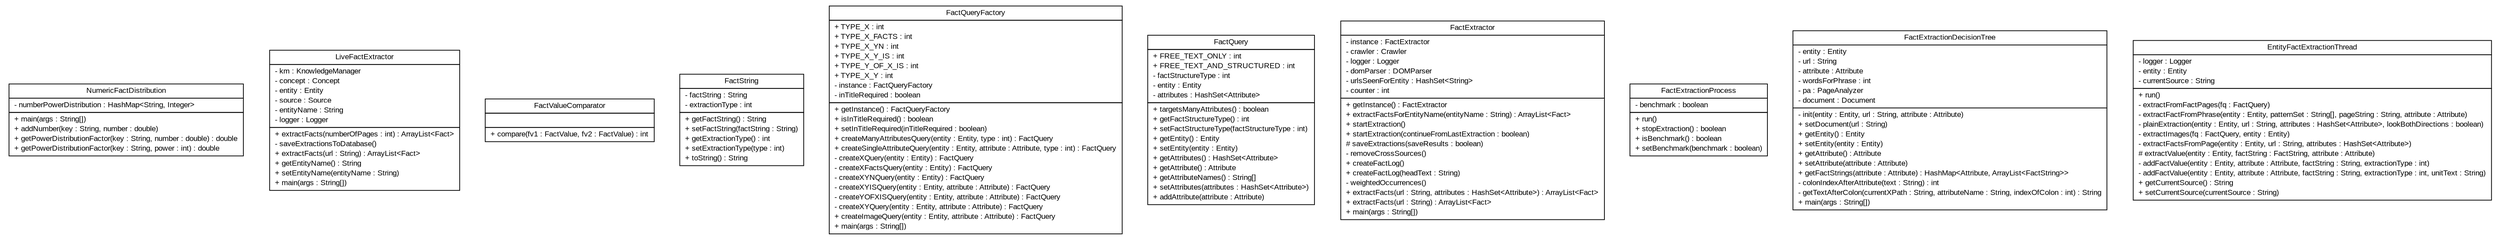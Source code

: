 #!/usr/local/bin/dot
#
# Class diagram 
# Generated by UMLGraph version 5.2 (http://www.umlgraph.org/)
#

digraph G {
	edge [fontname="arial",fontsize=10,labelfontname="arial",labelfontsize=10];
	node [fontname="arial",fontsize=10,shape=plaintext];
	nodesep=0.25;
	ranksep=0.5;
	// tud.iir.extraction.fact.NumericFactDistribution
	c2560 [label=<<table title="tud.iir.extraction.fact.NumericFactDistribution" border="0" cellborder="1" cellspacing="0" cellpadding="2" port="p" href="./NumericFactDistribution.html">
		<tr><td><table border="0" cellspacing="0" cellpadding="1">
<tr><td align="center" balign="center"> NumericFactDistribution </td></tr>
		</table></td></tr>
		<tr><td><table border="0" cellspacing="0" cellpadding="1">
<tr><td align="left" balign="left"> - numberPowerDistribution : HashMap&lt;String, Integer&gt; </td></tr>
		</table></td></tr>
		<tr><td><table border="0" cellspacing="0" cellpadding="1">
<tr><td align="left" balign="left"> + main(args : String[]) </td></tr>
<tr><td align="left" balign="left"> + addNumber(key : String, number : double) </td></tr>
<tr><td align="left" balign="left"> + getPowerDistributionFactor(key : String, number : double) : double </td></tr>
<tr><td align="left" balign="left"> + getPowerDistributionFactor(key : String, power : int) : double </td></tr>
		</table></td></tr>
		</table>>, fontname="arial", fontcolor="black", fontsize=10.0];
	// tud.iir.extraction.fact.LiveFactExtractor
	c2561 [label=<<table title="tud.iir.extraction.fact.LiveFactExtractor" border="0" cellborder="1" cellspacing="0" cellpadding="2" port="p" href="./LiveFactExtractor.html">
		<tr><td><table border="0" cellspacing="0" cellpadding="1">
<tr><td align="center" balign="center"> LiveFactExtractor </td></tr>
		</table></td></tr>
		<tr><td><table border="0" cellspacing="0" cellpadding="1">
<tr><td align="left" balign="left"> - km : KnowledgeManager </td></tr>
<tr><td align="left" balign="left"> - concept : Concept </td></tr>
<tr><td align="left" balign="left"> - entity : Entity </td></tr>
<tr><td align="left" balign="left"> - source : Source </td></tr>
<tr><td align="left" balign="left"> - entityName : String </td></tr>
<tr><td align="left" balign="left"> - logger : Logger </td></tr>
		</table></td></tr>
		<tr><td><table border="0" cellspacing="0" cellpadding="1">
<tr><td align="left" balign="left"> + extractFacts(numberOfPages : int) : ArrayList&lt;Fact&gt; </td></tr>
<tr><td align="left" balign="left"> - saveExtractionsToDatabase() </td></tr>
<tr><td align="left" balign="left"> + extractFacts(url : String) : ArrayList&lt;Fact&gt; </td></tr>
<tr><td align="left" balign="left"> + getEntityName() : String </td></tr>
<tr><td align="left" balign="left"> + setEntityName(entityName : String) </td></tr>
<tr><td align="left" balign="left"> + main(args : String[]) </td></tr>
		</table></td></tr>
		</table>>, fontname="arial", fontcolor="black", fontsize=10.0];
	// tud.iir.extraction.fact.FactValueComparator
	c2562 [label=<<table title="tud.iir.extraction.fact.FactValueComparator" border="0" cellborder="1" cellspacing="0" cellpadding="2" port="p" href="./FactValueComparator.html">
		<tr><td><table border="0" cellspacing="0" cellpadding="1">
<tr><td align="center" balign="center"> FactValueComparator </td></tr>
		</table></td></tr>
		<tr><td><table border="0" cellspacing="0" cellpadding="1">
<tr><td align="left" balign="left">  </td></tr>
		</table></td></tr>
		<tr><td><table border="0" cellspacing="0" cellpadding="1">
<tr><td align="left" balign="left"> + compare(fv1 : FactValue, fv2 : FactValue) : int </td></tr>
		</table></td></tr>
		</table>>, fontname="arial", fontcolor="black", fontsize=10.0];
	// tud.iir.extraction.fact.FactString
	c2563 [label=<<table title="tud.iir.extraction.fact.FactString" border="0" cellborder="1" cellspacing="0" cellpadding="2" port="p" href="./FactString.html">
		<tr><td><table border="0" cellspacing="0" cellpadding="1">
<tr><td align="center" balign="center"> FactString </td></tr>
		</table></td></tr>
		<tr><td><table border="0" cellspacing="0" cellpadding="1">
<tr><td align="left" balign="left"> - factString : String </td></tr>
<tr><td align="left" balign="left"> - extractionType : int </td></tr>
		</table></td></tr>
		<tr><td><table border="0" cellspacing="0" cellpadding="1">
<tr><td align="left" balign="left"> + getFactString() : String </td></tr>
<tr><td align="left" balign="left"> + setFactString(factString : String) </td></tr>
<tr><td align="left" balign="left"> + getExtractionType() : int </td></tr>
<tr><td align="left" balign="left"> + setExtractionType(type : int) </td></tr>
<tr><td align="left" balign="left"> + toString() : String </td></tr>
		</table></td></tr>
		</table>>, fontname="arial", fontcolor="black", fontsize=10.0];
	// tud.iir.extraction.fact.FactQueryFactory
	c2564 [label=<<table title="tud.iir.extraction.fact.FactQueryFactory" border="0" cellborder="1" cellspacing="0" cellpadding="2" port="p" href="./FactQueryFactory.html">
		<tr><td><table border="0" cellspacing="0" cellpadding="1">
<tr><td align="center" balign="center"> FactQueryFactory </td></tr>
		</table></td></tr>
		<tr><td><table border="0" cellspacing="0" cellpadding="1">
<tr><td align="left" balign="left"> + TYPE_X : int </td></tr>
<tr><td align="left" balign="left"> + TYPE_X_FACTS : int </td></tr>
<tr><td align="left" balign="left"> + TYPE_X_YN : int </td></tr>
<tr><td align="left" balign="left"> + TYPE_X_Y_IS : int </td></tr>
<tr><td align="left" balign="left"> + TYPE_Y_OF_X_IS : int </td></tr>
<tr><td align="left" balign="left"> + TYPE_X_Y : int </td></tr>
<tr><td align="left" balign="left"> - instance : FactQueryFactory </td></tr>
<tr><td align="left" balign="left"> - inTitleRequired : boolean </td></tr>
		</table></td></tr>
		<tr><td><table border="0" cellspacing="0" cellpadding="1">
<tr><td align="left" balign="left"> + getInstance() : FactQueryFactory </td></tr>
<tr><td align="left" balign="left"> + isInTitleRequired() : boolean </td></tr>
<tr><td align="left" balign="left"> + setInTitleRequired(inTitleRequired : boolean) </td></tr>
<tr><td align="left" balign="left"> + createManyAttributesQuery(entity : Entity, type : int) : FactQuery </td></tr>
<tr><td align="left" balign="left"> + createSingleAttributeQuery(entity : Entity, attribute : Attribute, type : int) : FactQuery </td></tr>
<tr><td align="left" balign="left"> - createXQuery(entity : Entity) : FactQuery </td></tr>
<tr><td align="left" balign="left"> - createXFactsQuery(entity : Entity) : FactQuery </td></tr>
<tr><td align="left" balign="left"> - createXYNQuery(entity : Entity) : FactQuery </td></tr>
<tr><td align="left" balign="left"> - createXYISQuery(entity : Entity, attribute : Attribute) : FactQuery </td></tr>
<tr><td align="left" balign="left"> - createYOFXISQuery(entity : Entity, attribute : Attribute) : FactQuery </td></tr>
<tr><td align="left" balign="left"> - createXYQuery(entity : Entity, attribute : Attribute) : FactQuery </td></tr>
<tr><td align="left" balign="left"> + createImageQuery(entity : Entity, attribute : Attribute) : FactQuery </td></tr>
<tr><td align="left" balign="left"> + main(args : String[]) </td></tr>
		</table></td></tr>
		</table>>, fontname="arial", fontcolor="black", fontsize=10.0];
	// tud.iir.extraction.fact.FactQuery
	c2565 [label=<<table title="tud.iir.extraction.fact.FactQuery" border="0" cellborder="1" cellspacing="0" cellpadding="2" port="p" href="./FactQuery.html">
		<tr><td><table border="0" cellspacing="0" cellpadding="1">
<tr><td align="center" balign="center"> FactQuery </td></tr>
		</table></td></tr>
		<tr><td><table border="0" cellspacing="0" cellpadding="1">
<tr><td align="left" balign="left"> + FREE_TEXT_ONLY : int </td></tr>
<tr><td align="left" balign="left"> + FREE_TEXT_AND_STRUCTURED : int </td></tr>
<tr><td align="left" balign="left"> - factStructureType : int </td></tr>
<tr><td align="left" balign="left"> - entity : Entity </td></tr>
<tr><td align="left" balign="left"> - attributes : HashSet&lt;Attribute&gt; </td></tr>
		</table></td></tr>
		<tr><td><table border="0" cellspacing="0" cellpadding="1">
<tr><td align="left" balign="left"> + targetsManyAttributes() : boolean </td></tr>
<tr><td align="left" balign="left"> + getFactStructureType() : int </td></tr>
<tr><td align="left" balign="left"> + setFactStructureType(factStructureType : int) </td></tr>
<tr><td align="left" balign="left"> + getEntity() : Entity </td></tr>
<tr><td align="left" balign="left"> + setEntity(entity : Entity) </td></tr>
<tr><td align="left" balign="left"> + getAttributes() : HashSet&lt;Attribute&gt; </td></tr>
<tr><td align="left" balign="left"> + getAttribute() : Attribute </td></tr>
<tr><td align="left" balign="left"> + getAttributeNames() : String[] </td></tr>
<tr><td align="left" balign="left"> + setAttributes(attributes : HashSet&lt;Attribute&gt;) </td></tr>
<tr><td align="left" balign="left"> + addAttribute(attribute : Attribute) </td></tr>
		</table></td></tr>
		</table>>, fontname="arial", fontcolor="black", fontsize=10.0];
	// tud.iir.extraction.fact.FactExtractor
	c2566 [label=<<table title="tud.iir.extraction.fact.FactExtractor" border="0" cellborder="1" cellspacing="0" cellpadding="2" port="p" href="./FactExtractor.html">
		<tr><td><table border="0" cellspacing="0" cellpadding="1">
<tr><td align="center" balign="center"> FactExtractor </td></tr>
		</table></td></tr>
		<tr><td><table border="0" cellspacing="0" cellpadding="1">
<tr><td align="left" balign="left"> - instance : FactExtractor </td></tr>
<tr><td align="left" balign="left"> - crawler : Crawler </td></tr>
<tr><td align="left" balign="left"> - logger : Logger </td></tr>
<tr><td align="left" balign="left"> - domParser : DOMParser </td></tr>
<tr><td align="left" balign="left"> - urlsSeenForEntity : HashSet&lt;String&gt; </td></tr>
<tr><td align="left" balign="left"> - counter : int </td></tr>
		</table></td></tr>
		<tr><td><table border="0" cellspacing="0" cellpadding="1">
<tr><td align="left" balign="left"> + getInstance() : FactExtractor </td></tr>
<tr><td align="left" balign="left"> + extractFactsForEntityName(entityName : String) : ArrayList&lt;Fact&gt; </td></tr>
<tr><td align="left" balign="left"> + startExtraction() </td></tr>
<tr><td align="left" balign="left"> + startExtraction(continueFromLastExtraction : boolean) </td></tr>
<tr><td align="left" balign="left"> # saveExtractions(saveResults : boolean) </td></tr>
<tr><td align="left" balign="left"> - removeCrossSources() </td></tr>
<tr><td align="left" balign="left"> + createFactLog() </td></tr>
<tr><td align="left" balign="left"> + createFactLog(headText : String) </td></tr>
<tr><td align="left" balign="left"> - weightedOccurrences() </td></tr>
<tr><td align="left" balign="left"> + extractFacts(url : String, attributes : HashSet&lt;Attribute&gt;) : ArrayList&lt;Fact&gt; </td></tr>
<tr><td align="left" balign="left"> + extractFacts(url : String) : ArrayList&lt;Fact&gt; </td></tr>
<tr><td align="left" balign="left"> + main(args : String[]) </td></tr>
		</table></td></tr>
		</table>>, fontname="arial", fontcolor="black", fontsize=10.0];
	// tud.iir.extraction.fact.FactExtractionProcess
	c2567 [label=<<table title="tud.iir.extraction.fact.FactExtractionProcess" border="0" cellborder="1" cellspacing="0" cellpadding="2" port="p" href="./FactExtractionProcess.html">
		<tr><td><table border="0" cellspacing="0" cellpadding="1">
<tr><td align="center" balign="center"> FactExtractionProcess </td></tr>
		</table></td></tr>
		<tr><td><table border="0" cellspacing="0" cellpadding="1">
<tr><td align="left" balign="left"> - benchmark : boolean </td></tr>
		</table></td></tr>
		<tr><td><table border="0" cellspacing="0" cellpadding="1">
<tr><td align="left" balign="left"> + run() </td></tr>
<tr><td align="left" balign="left"> + stopExtraction() : boolean </td></tr>
<tr><td align="left" balign="left"> + isBenchmark() : boolean </td></tr>
<tr><td align="left" balign="left"> + setBenchmark(benchmark : boolean) </td></tr>
		</table></td></tr>
		</table>>, fontname="arial", fontcolor="black", fontsize=10.0];
	// tud.iir.extraction.fact.FactExtractionDecisionTree
	c2568 [label=<<table title="tud.iir.extraction.fact.FactExtractionDecisionTree" border="0" cellborder="1" cellspacing="0" cellpadding="2" port="p" href="./FactExtractionDecisionTree.html">
		<tr><td><table border="0" cellspacing="0" cellpadding="1">
<tr><td align="center" balign="center"> FactExtractionDecisionTree </td></tr>
		</table></td></tr>
		<tr><td><table border="0" cellspacing="0" cellpadding="1">
<tr><td align="left" balign="left"> - entity : Entity </td></tr>
<tr><td align="left" balign="left"> - url : String </td></tr>
<tr><td align="left" balign="left"> - attribute : Attribute </td></tr>
<tr><td align="left" balign="left"> - wordsForPhrase : int </td></tr>
<tr><td align="left" balign="left"> - pa : PageAnalyzer </td></tr>
<tr><td align="left" balign="left"> - document : Document </td></tr>
		</table></td></tr>
		<tr><td><table border="0" cellspacing="0" cellpadding="1">
<tr><td align="left" balign="left"> - init(entity : Entity, url : String, attribute : Attribute) </td></tr>
<tr><td align="left" balign="left"> + setDocument(url : String) </td></tr>
<tr><td align="left" balign="left"> + getEntity() : Entity </td></tr>
<tr><td align="left" balign="left"> + setEntity(entity : Entity) </td></tr>
<tr><td align="left" balign="left"> + getAttribute() : Attribute </td></tr>
<tr><td align="left" balign="left"> + setAttribute(attribute : Attribute) </td></tr>
<tr><td align="left" balign="left"> + getFactStrings(attribute : Attribute) : HashMap&lt;Attribute, ArrayList&lt;FactString&gt;&gt; </td></tr>
<tr><td align="left" balign="left"> - colonIndexAfterAttribute(text : String) : int </td></tr>
<tr><td align="left" balign="left"> - getTextAfterColon(currentXPath : String, attributeName : String, indexOfColon : int) : String </td></tr>
<tr><td align="left" balign="left"> + main(args : String[]) </td></tr>
		</table></td></tr>
		</table>>, fontname="arial", fontcolor="black", fontsize=10.0];
	// tud.iir.extraction.fact.EntityFactExtractionThread
	c2569 [label=<<table title="tud.iir.extraction.fact.EntityFactExtractionThread" border="0" cellborder="1" cellspacing="0" cellpadding="2" port="p" href="./EntityFactExtractionThread.html">
		<tr><td><table border="0" cellspacing="0" cellpadding="1">
<tr><td align="center" balign="center"> EntityFactExtractionThread </td></tr>
		</table></td></tr>
		<tr><td><table border="0" cellspacing="0" cellpadding="1">
<tr><td align="left" balign="left"> - logger : Logger </td></tr>
<tr><td align="left" balign="left"> - entity : Entity </td></tr>
<tr><td align="left" balign="left"> - currentSource : String </td></tr>
		</table></td></tr>
		<tr><td><table border="0" cellspacing="0" cellpadding="1">
<tr><td align="left" balign="left"> + run() </td></tr>
<tr><td align="left" balign="left"> - extractFromFactPages(fq : FactQuery) </td></tr>
<tr><td align="left" balign="left"> - extractFactFromPhrase(entity : Entity, patternSet : String[], pageString : String, attribute : Attribute) </td></tr>
<tr><td align="left" balign="left"> - plainExtraction(entity : Entity, url : String, attributes : HashSet&lt;Attribute&gt;, lookBothDirections : boolean) </td></tr>
<tr><td align="left" balign="left"> - extractImages(fq : FactQuery, entity : Entity) </td></tr>
<tr><td align="left" balign="left"> - extractFactsFromPage(entity : Entity, url : String, attributes : HashSet&lt;Attribute&gt;) </td></tr>
<tr><td align="left" balign="left"> # extractValue(entity : Entity, factString : FactString, attribute : Attribute) </td></tr>
<tr><td align="left" balign="left"> - addFactValue(entity : Entity, attribute : Attribute, factString : String, extractionType : int) </td></tr>
<tr><td align="left" balign="left"> - addFactValue(entity : Entity, attribute : Attribute, factString : String, extractionType : int, unitText : String) </td></tr>
<tr><td align="left" balign="left"> + getCurrentSource() : String </td></tr>
<tr><td align="left" balign="left"> + setCurrentSource(currentSource : String) </td></tr>
		</table></td></tr>
		</table>>, fontname="arial", fontcolor="black", fontsize=10.0];
}

